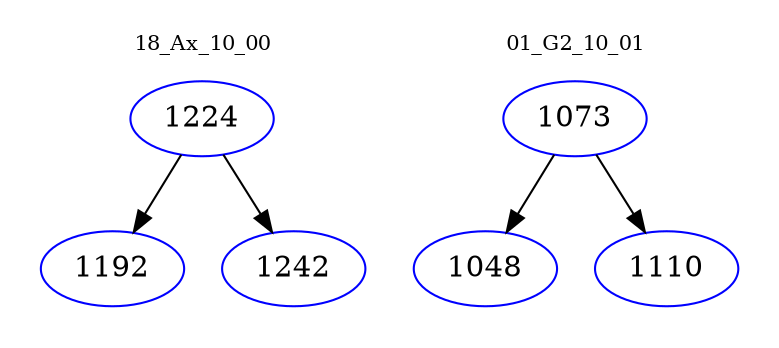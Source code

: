 digraph{
subgraph cluster_0 {
color = white
label = "18_Ax_10_00";
fontsize=10;
T0_1224 [label="1224", color="blue"]
T0_1224 -> T0_1192 [color="black"]
T0_1192 [label="1192", color="blue"]
T0_1224 -> T0_1242 [color="black"]
T0_1242 [label="1242", color="blue"]
}
subgraph cluster_1 {
color = white
label = "01_G2_10_01";
fontsize=10;
T1_1073 [label="1073", color="blue"]
T1_1073 -> T1_1048 [color="black"]
T1_1048 [label="1048", color="blue"]
T1_1073 -> T1_1110 [color="black"]
T1_1110 [label="1110", color="blue"]
}
}
